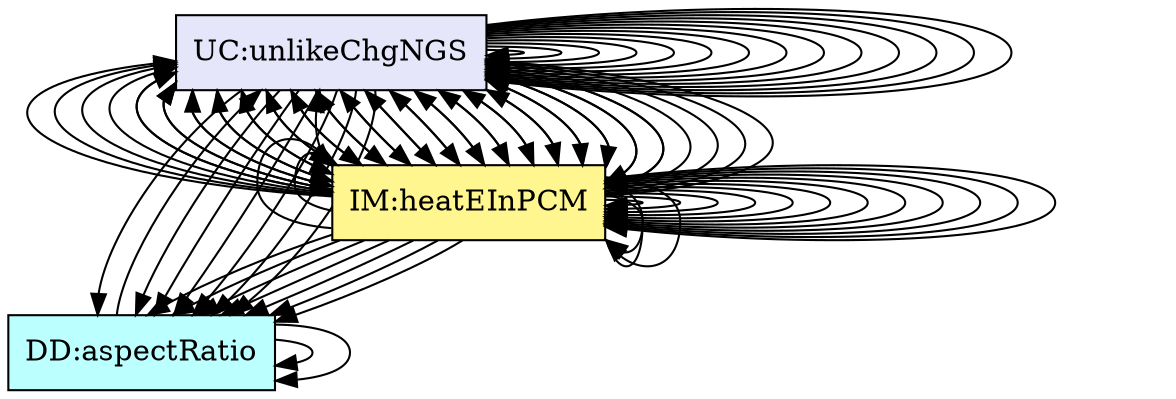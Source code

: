 digraph allvsall {
	instance:assumpCTNOD -> instance:assumpSITWP;
	dataDefn:wVol -> instance:assumpVCN;
	dataDefn:wVol -> dataDefn:tankVol;
	dataDefn:meltFrac -> dataDefn:htFusion;
	theory:consThermECS -> instance:assumpTEO;
	theory:sensHeat -> theory:latentHtETM;
	theory:latentHtETM -> dataDefn:meltFrac;
	theory:nwtnCoolingTM -> instance:assumpHTCC;
	theory:rocTempSimpRC -> instance:assumpCWTAT;
	theory:rocTempSimpRC -> instance:assumpTPCAV;
	theory:rocTempSimpRC -> instance:assumpDWPCoV;
	theory:rocTempSimpRC -> instance:assumpSHECov;
	theory:rocTempSimpRC -> theory:consThermECS;
	theory:rocTempSimpRC -> theory:rocTempSimpRC;
	theory:htFluxC -> instance:assumpLCCCW;
	theory:htFluxC -> instance:assumpTHCCoT;
	theory:htFluxC -> theory:nwtnCoolingTM;
	theory:htFluxP -> instance:assumpLCCWP;
	theory:htFluxP -> theory:nwtnCoolingTM;
	theory:eBalanceOnWtrRC -> instance:assumpCWTAT;
	theory:eBalanceOnWtrRC -> instance:assumpTPCAV;
	theory:eBalanceOnWtrRC -> instance:assumpTHCCoL;
	theory:eBalanceOnWtrRC -> instance:assumpCTNOD;
	theory:eBalanceOnWtrRC -> instance:assumpSITWP;
	theory:eBalanceOnWtrRC -> instance:assumpWAL;
	theory:eBalanceOnWtrRC -> instance:assumpPIT;
	theory:eBalanceOnWtrRC -> instance:assumpNIHGBWP;
	theory:eBalanceOnWtrRC -> instance:assumpAPT;
	theory:eBalanceOnWtrRC -> dataDefn:tauW;
	theory:eBalanceOnWtrRC -> dataDefn:eta;
	theory:eBalanceOnWtrRC -> theory:rocTempSimpRC;
	theory:eBalanceOnWtrRC -> theory:htFluxC;
	theory:eBalanceOnWtrRC -> theory:htFluxP;
	theory:eBalanceOnWtrRC -> theory:eBalanceOnWtrRC;
	theory:eBalanceOnWtrRC -> theory:eBalanceOnPCMRC;
	theory:eBalanceOnPCMRC -> instance:assumpCWTAT;
	theory:eBalanceOnPCMRC -> instance:assumpTPCAV;
	theory:eBalanceOnPCMRC -> instance:assumpSITWP;
	theory:eBalanceOnPCMRC -> instance:assumpPIS;
	theory:eBalanceOnPCMRC -> instance:assumpNIHGBWP;
	theory:eBalanceOnPCMRC -> instance:assumpVCMPN;
	theory:eBalanceOnPCMRC -> instance:assumpNGSP;
	theory:eBalanceOnPCMRC -> dataDefn:tauSP;
	theory:eBalanceOnPCMRC -> dataDefn:tauLP;
	theory:eBalanceOnPCMRC -> dataDefn:meltFrac;
	theory:eBalanceOnPCMRC -> theory:rocTempSimpRC;
	theory:eBalanceOnPCMRC -> theory:htFluxP;
	theory:eBalanceOnPCMRC -> theory:eBalanceOnWtrRC;
	theory:eBalanceOnPCMRC -> theory:heatEInPCMRC;
	theory:heatEInWtrIM -> instance:assumpWAL;
	theory:heatEInWtrIM -> instance:assumpAPT;
	theory:heatEInWtrIM -> theory:sensHeat;
	theory:heatEInPCMRC -> instance:assumpPIS;
	theory:heatEInPCMRC -> instance:assumpNGSP;
	theory:heatEInPCMRC -> dataDefn:htFusion;
	theory:heatEInPCMRC -> theory:sensHeat;
	theory:heatEInPCMRC -> theory:latentHtETM;
	instance:findMass -> dataDefn:wMass;
	instance:findMass -> dataDefn:wVol;
	instance:findMass -> dataDefn:tankVol;
	instance:findMass -> theory:eBalanceOnWtrRC;
	instance:findMass -> theory:eBalanceOnPCMRC;
	instance:findMass -> theory:heatEInWtrIM;
	instance:findMass -> theory:heatEInPCMRC;
	instance:findMass -> instance:inputValues;
	instance:outputInputDerivVals -> dataDefn:tauW;
	instance:outputInputDerivVals -> dataDefn:eta;
	instance:outputInputDerivVals -> dataDefn:tauSP;
	instance:outputInputDerivVals -> dataDefn:tauLP;
	instance:outputInputDerivVals -> instance:inputValues;
	instance:outputInputDerivVals -> instance:findMass;
	instance:calcValues -> theory:eBalanceOnWtrRC;
	instance:calcValues -> theory:eBalanceOnPCMRC;
	instance:calcValues -> theory:heatEInWtrIM;
	instance:calcValues -> theory:heatEInPCMRC;
	instance:calcPCMMeltBegin -> theory:eBalanceOnPCMRC;
	instance:calcPCMMeltEnd -> theory:eBalanceOnPCMRC;
	instance:outputValues -> theory:eBalanceOnWtrRC;
	instance:outputValues -> theory:eBalanceOnPCMRC;
	instance:outputValues -> theory:heatEInWtrIM;
	instance:outputValues -> theory:heatEInPCMRC;
	instance:likeChgUTP -> instance:assumpTPCAV;
	instance:likeChgTCVOD -> instance:assumpTHCCoT;
	instance:likeChgTCVOL -> instance:assumpTHCCoL;
	instance:likeChgDT -> instance:assumpCTNOD;
	instance:likeChgDITPW -> instance:assumpSITWP;
	instance:likeChgTLH -> instance:assumpPIT;
	instance:unlikeChgWPFS -> instance:assumpWAL;
	instance:unlikeChgWPFS -> instance:assumpNGSP;
	instance:unlikeChgNIHG -> instance:assumpNIHGBWP;
	instance:unlikeChgNIHG -> theory:eBalanceOnWtrRC;
	instance:unlikeChgNIHG -> theory:eBalanceOnPCMRC;
	instance:unlikeChgNGS -> instance:assumpNGSP;
	instance:unlikeChgNGS -> theory:eBalanceOnPCMRC;
	instance:unlikeChgNGS -> theory:heatEInPCMRC;


	instance:assumpTEO	[shape=box, color=black, style=filled, fillcolor=mistyrose, label="A:assumpTEO"];
	instance:assumpHTCC	[shape=box, color=black, style=filled, fillcolor=mistyrose, label="A:assumpHTCC"];
	instance:assumpCWTAT	[shape=box, color=black, style=filled, fillcolor=mistyrose, label="A:assumpCWTAT"];
	instance:assumpTPCAV	[shape=box, color=black, style=filled, fillcolor=mistyrose, label="A:assumpTPCAV"];
	instance:assumpDWPCoV	[shape=box, color=black, style=filled, fillcolor=mistyrose, label="A:assumpDWPCoV"];
	instance:assumpSHECov	[shape=box, color=black, style=filled, fillcolor=mistyrose, label="A:assumpSHECov"];
	instance:assumpLCCCW	[shape=box, color=black, style=filled, fillcolor=mistyrose, label="A:assumpLCCCW"];
	instance:assumpTHCCoT	[shape=box, color=black, style=filled, fillcolor=mistyrose, label="A:assumpTHCCoT"];
	instance:assumpTHCCoL	[shape=box, color=black, style=filled, fillcolor=mistyrose, label="A:assumpTHCCoL"];
	instance:assumpLCCWP	[shape=box, color=black, style=filled, fillcolor=mistyrose, label="A:assumpLCCWP"];
	instance:assumpCTNOD	[shape=box, color=black, style=filled, fillcolor=mistyrose, label="A:assumpCTNOD"];
	instance:assumpSITWP	[shape=box, color=black, style=filled, fillcolor=mistyrose, label="A:assumpSITWP"];
	instance:assumpPIS	[shape=box, color=black, style=filled, fillcolor=mistyrose, label="A:assumpPIS"];
	instance:assumpWAL	[shape=box, color=black, style=filled, fillcolor=mistyrose, label="A:assumpWAL"];
	instance:assumpPIT	[shape=box, color=black, style=filled, fillcolor=mistyrose, label="A:assumpPIT"];
	instance:assumpNIHGBWP	[shape=box, color=black, style=filled, fillcolor=mistyrose, label="A:assumpNIHGBWP"];
	instance:assumpVCMPN	[shape=box, color=black, style=filled, fillcolor=mistyrose, label="A:assumpVCMPN"];
	instance:assumpNGSP	[shape=box, color=black, style=filled, fillcolor=mistyrose, label="A:assumpNGSP"];
	instance:assumpAPT	[shape=box, color=black, style=filled, fillcolor=mistyrose, label="A:assumpAPT"];
	instance:assumpVCN	[shape=box, color=black, style=filled, fillcolor=mistyrose, label="A:assumpVCN"];

	subgraph A {
	rank="same"
	{instance:assumpTEO, instance:assumpHTCC, instance:assumpCWTAT, instance:assumpTPCAV, instance:assumpDWPCoV, instance:assumpSHECov, instance:assumpLCCCW, instance:assumpTHCCoT, instance:assumpTHCCoL, instance:assumpLCCWP, instance:assumpCTNOD, instance:assumpSITWP, instance:assumpPIS, instance:assumpWAL, instance:assumpPIT, instance:assumpNIHGBWP, instance:assumpVCMPN, instance:assumpNGSP, instance:assumpAPT, instance:assumpVCN}
	}

	dataDefn:wMass	[shape=box, color=black, style=filled, fillcolor=paleturquoise1, label="DD:waterMass"];
	dataDefn:wVol	[shape=box, color=black, style=filled, fillcolor=paleturquoise1, label="DD:waterVolume.pcm"];
	dataDefn:tankVol	[shape=box, color=black, style=filled, fillcolor=paleturquoise1, label="DD:tankVolume"];
	dataDefn:tauW	[shape=box, color=black, style=filled, fillcolor=paleturquoise1, label="DD:balanceDecayRate"];
	dataDefn:eta	[shape=box, color=black, style=filled, fillcolor=paleturquoise1, label="DD:balanceDecayTime"];
	dataDefn:tauSP	[shape=box, color=black, style=filled, fillcolor=paleturquoise1, label="DD:balanceSolidPCM"];
	dataDefn:tauLP	[shape=box, color=black, style=filled, fillcolor=paleturquoise1, label="DD:balanceLiquidPCM"];
	dataDefn:htFusion	[shape=box, color=black, style=filled, fillcolor=paleturquoise1, label="DD:htFusion"];
	dataDefn:meltFrac	[shape=box, color=black, style=filled, fillcolor=paleturquoise1, label="DD:meltFrac"];
	dataDefn:aspectRatio	[shape=box, color=black, style=filled, fillcolor=paleturquoise1, label="DD:aspectRatio"];

	subgraph DD {
	rank="same"
	{dataDefn:wMass, dataDefn:wVol, dataDefn:tankVol, dataDefn:tauW, dataDefn:eta, dataDefn:tauSP, dataDefn:tauLP, dataDefn:htFusion, dataDefn:meltFrac, dataDefn:aspectRatio}
	}

	theory:consThermECS	[shape=box, color=black, style=filled, fillcolor=pink, label="TM:consThermE"];
	theory:sensHeat	[shape=box, color=black, style=filled, fillcolor=pink, label="TM:sensHtE"];
	theory:latentHtETM	[shape=box, color=black, style=filled, fillcolor=pink, label="TM:latentHtE"];
	theory:nwtnCoolingTM	[shape=box, color=black, style=filled, fillcolor=pink, label="TM:nwtnCooling"];

	subgraph TM {
	rank="same"
	{theory:consThermECS, theory:sensHeat, theory:latentHtETM, theory:nwtnCoolingTM}
	}

	theory:rocTempSimpRC	[shape=box, color=black, style=filled, fillcolor=palegreen, label="GD:rocTempSimp"];
	theory:htFluxC	[shape=box, color=black, style=filled, fillcolor=palegreen, label="GD:htFluxWaterFromCoil"];
	theory:htFluxP	[shape=box, color=black, style=filled, fillcolor=palegreen, label="GD:htFluxPCMFromWater"];

	subgraph GD {
	rank="same"
	{theory:rocTempSimpRC, theory:htFluxC, theory:htFluxP}
	}

	theory:eBalanceOnWtrRC	[shape=box, color=black, style=filled, fillcolor=khaki1, label="IM:eBalanceOnWtr"];
	theory:eBalanceOnPCMRC	[shape=box, color=black, style=filled, fillcolor=khaki1, label="IM:eBalanceOnPCM"];
	theory:heatEInWtrIM	[shape=box, color=black, style=filled, fillcolor=khaki1, label="IM:heatEInWtr"];
	theory:heatEInPCMRC	[shape=box, color=black, style=filled, fillcolor=khaki1, label="IM:heatEInPCM"];

	subgraph IM {
	rank="same"
	{theory:eBalanceOnWtrRC, theory:eBalanceOnPCMRC, theory:heatEInWtrIM, theory:heatEInPCMRC}
	}

	instance:inputValues	[shape=box, color=black, style=filled, fillcolor=ivory, label="FR:inputValues"];
	instance:findMass	[shape=box, color=black, style=filled, fillcolor=ivory, label="FR:findMass"];
	instance:checkWithPhysConsts	[shape=box, color=black, style=filled, fillcolor=ivory, label="FR:checkWithPhysConsts"];
	instance:outputInputDerivVals	[shape=box, color=black, style=filled, fillcolor=ivory, label="FR:outputInputDerivVals"];
	instance:calcValues	[shape=box, color=black, style=filled, fillcolor=ivory, label="FR:calcValues"];
	instance:verifyEnergyOutput	[shape=box, color=black, style=filled, fillcolor=ivory, label="FR:verifyEnergyOutput"];
	instance:calcPCMMeltBegin	[shape=box, color=black, style=filled, fillcolor=ivory, label="FR:calcPCMMeltBegin"];
	instance:calcPCMMeltEnd	[shape=box, color=black, style=filled, fillcolor=ivory, label="FR:calcPCMMeltEnd"];
	instance:outputValues	[shape=box, color=black, style=filled, fillcolor=ivory, label="FR:outputValues"];
	instance:correct	[shape=box, color=black, style=filled, fillcolor=ivory, label="NFR:correct"];
	instance:verifiable	[shape=box, color=black, style=filled, fillcolor=ivory, label="NFR:verifiable"];
	instance:understandable	[shape=box, color=black, style=filled, fillcolor=ivory, label="NFR:understandable"];
	instance:reusable	[shape=box, color=black, style=filled, fillcolor=ivory, label="NFR:reusable"];
	instance:maintainable	[shape=box, color=black, style=filled, fillcolor=ivory, label="NFR:maintainable"];

	subgraph FR {
	rank="same"
	{instance:inputValues, instance:findMass, instance:checkWithPhysConsts, instance:outputInputDerivVals, instance:calcValues, instance:verifyEnergyOutput, instance:calcPCMMeltBegin, instance:calcPCMMeltEnd, instance:outputValues, instance:correct, instance:verifiable, instance:understandable, instance:reusable, instance:maintainable}
	}

	instance:waterTempGS	[shape=box, color=black, style=filled, fillcolor=darkgoldenrod1, label="GS:waterTempGS"];
	instance:pcmTempGS	[shape=box, color=black, style=filled, fillcolor=darkgoldenrod1, label="GS:pcmTempGS"];
	instance:waterEnergyGS	[shape=box, color=black, style=filled, fillcolor=darkgoldenrod1, label="GS:waterEnergyGS"];
	instance:pcmEnergyGS	[shape=box, color=black, style=filled, fillcolor=darkgoldenrod1, label="GS:pcmEnergyGS"];

	subgraph GS {
	rank="same"
	{instance:waterTempGS, instance:pcmTempGS, instance:waterEnergyGS, instance:pcmEnergyGS}
	}

	instance:likeChgUTP	[shape=box, color=black, style=filled, fillcolor=lavender, label="LC:likeChgUTP"];
	instance:likeChgTCVOD	[shape=box, color=black, style=filled, fillcolor=lavender, label="LC:likeChgTCVOD"];
	instance:likeChgTCVOL	[shape=box, color=black, style=filled, fillcolor=lavender, label="LC:likeChgTCVOL"];
	instance:likeChgDT	[shape=box, color=black, style=filled, fillcolor=lavender, label="LC:likeChgDT"];
	instance:likeChgDITPW	[shape=box, color=black, style=filled, fillcolor=lavender, label="LC:likeChgDITPW"];
	instance:likeChgTLH	[shape=box, color=black, style=filled, fillcolor=lavender, label="LC:likeChgTLH"];
	instance:unlikeChgWPFS	[shape=box, color=black, style=filled, fillcolor=lavender, label="UC:unlikeChgWPFS"];
	instance:unlikeChgNIHG	[shape=box, color=black, style=filled, fillcolor=lavender, label="UC:unlikeChgNIHG"];
	instance:unlikeChgNGS	[shape=box, color=black, style=filled, fillcolor=lavender, label="UC:unlikeChgNGS"];

	subgraph LC {
	rank="same"
	{instance:likeChgUTP, instance:likeChgTCVOD, instance:likeChgTCVOL, instance:likeChgDT, instance:likeChgDITPW, instance:likeChgTLH, instance:unlikeChgWPFS, instance:unlikeChgNIHG, instance:unlikeChgNGS}
	}

}
